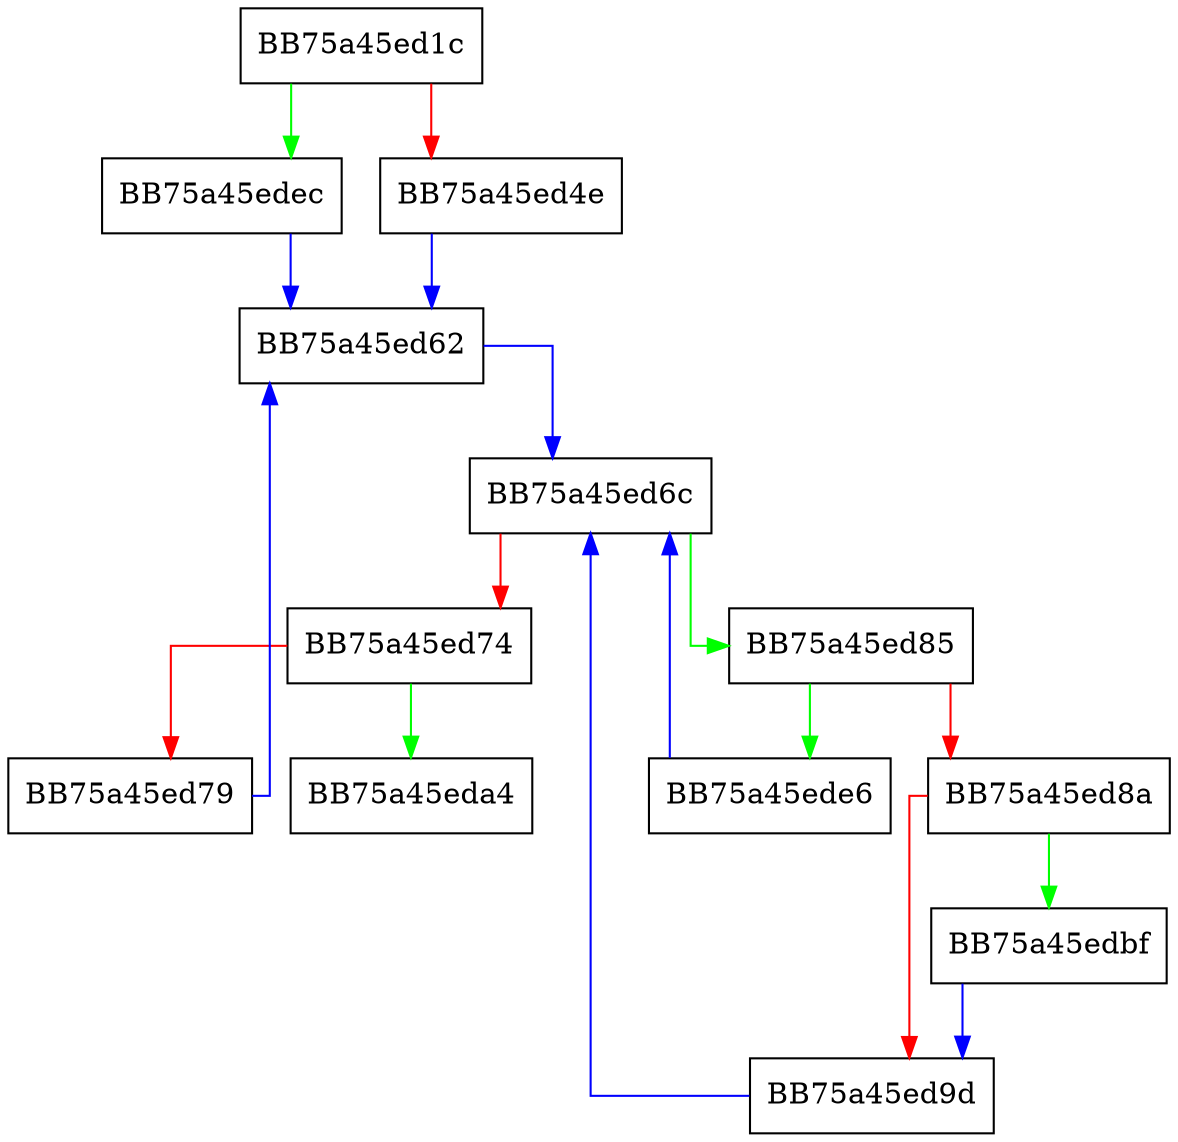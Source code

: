 digraph pcache1TruncateUnsafe {
  node [shape="box"];
  graph [splines=ortho];
  BB75a45ed1c -> BB75a45edec [color="green"];
  BB75a45ed1c -> BB75a45ed4e [color="red"];
  BB75a45ed4e -> BB75a45ed62 [color="blue"];
  BB75a45ed62 -> BB75a45ed6c [color="blue"];
  BB75a45ed6c -> BB75a45ed85 [color="green"];
  BB75a45ed6c -> BB75a45ed74 [color="red"];
  BB75a45ed74 -> BB75a45eda4 [color="green"];
  BB75a45ed74 -> BB75a45ed79 [color="red"];
  BB75a45ed79 -> BB75a45ed62 [color="blue"];
  BB75a45ed85 -> BB75a45ede6 [color="green"];
  BB75a45ed85 -> BB75a45ed8a [color="red"];
  BB75a45ed8a -> BB75a45edbf [color="green"];
  BB75a45ed8a -> BB75a45ed9d [color="red"];
  BB75a45ed9d -> BB75a45ed6c [color="blue"];
  BB75a45edbf -> BB75a45ed9d [color="blue"];
  BB75a45ede6 -> BB75a45ed6c [color="blue"];
  BB75a45edec -> BB75a45ed62 [color="blue"];
}